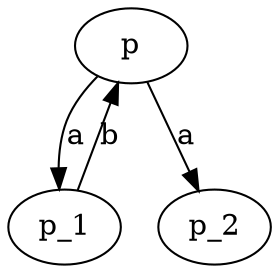 digraph LTSBlockedP {
    p -> p_1 [label="a"];
    p -> p_2 [label="a"];
    p_1 -> p [label="b"];
}